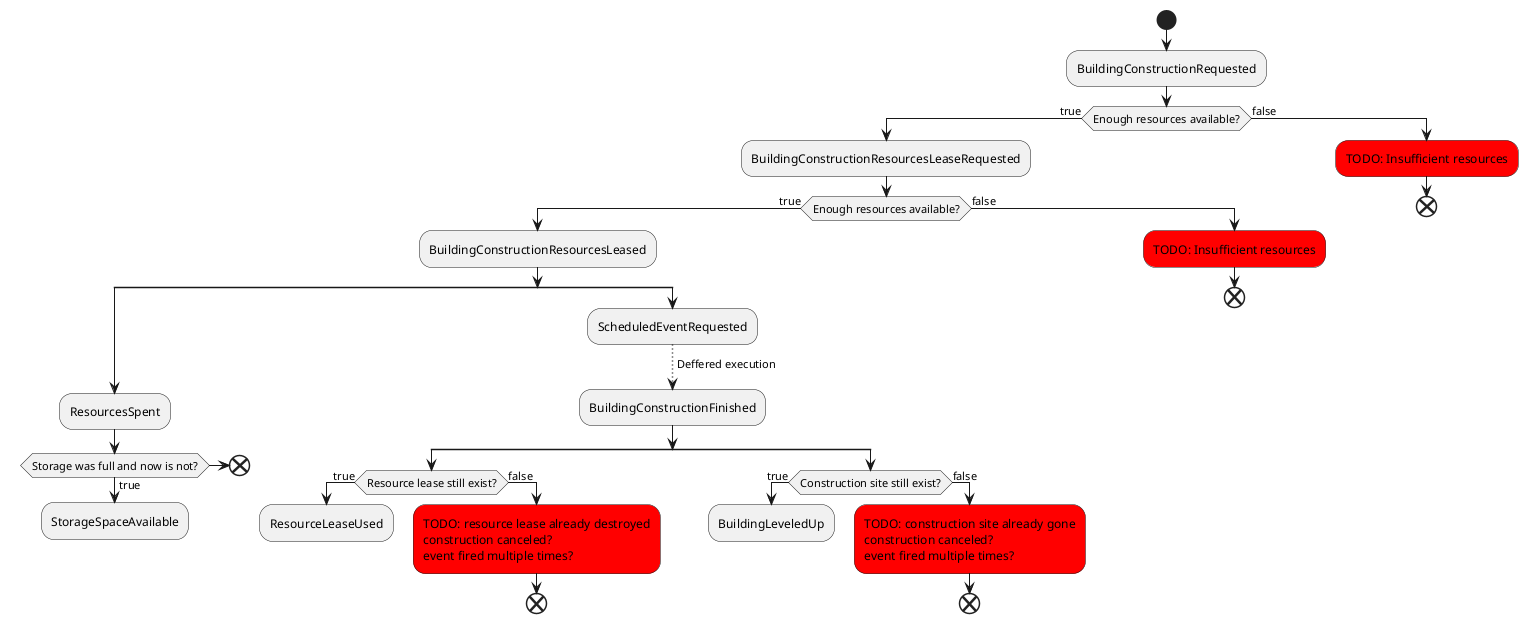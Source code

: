 @startuml

start

:BuildingConstructionRequested;

if (Enough resources available?) then (true)
    :BuildingConstructionResourcesLeaseRequested;
    if (Enough resources available?) then (true)
        :BuildingConstructionResourcesLeased;
        split
            :ResourcesSpent;
            if(Storage was full and now is not?) then (true)
                :StorageSpaceAvailable;
                detach
            else
                end
            endif
        split again
            :ScheduledEventRequested;
            -[dotted]-> Deffered execution;
            :BuildingConstructionFinished;
            split
                if (Resource lease still exist?) then (true)
                    :ResourceLeaseUsed;
                    detach
                else (false)
                    #red:TODO: resource lease already destroyed
                    construction canceled?
                    event fired multiple times?;
                    end
                endif
            split again
                if (Construction site still exist?) then (true)
                    :BuildingLeveledUp;
                    detach
                else (false)
                    #red:TODO: construction site already gone
                    construction canceled?
                    event fired multiple times?;
                    end
                endif
            end split
        end split
    else (false)
        #red:TODO: Insufficient resources;
        end
    endif
else (false)
    #red:TODO: Insufficient resources;
    end
endif




@enduml
